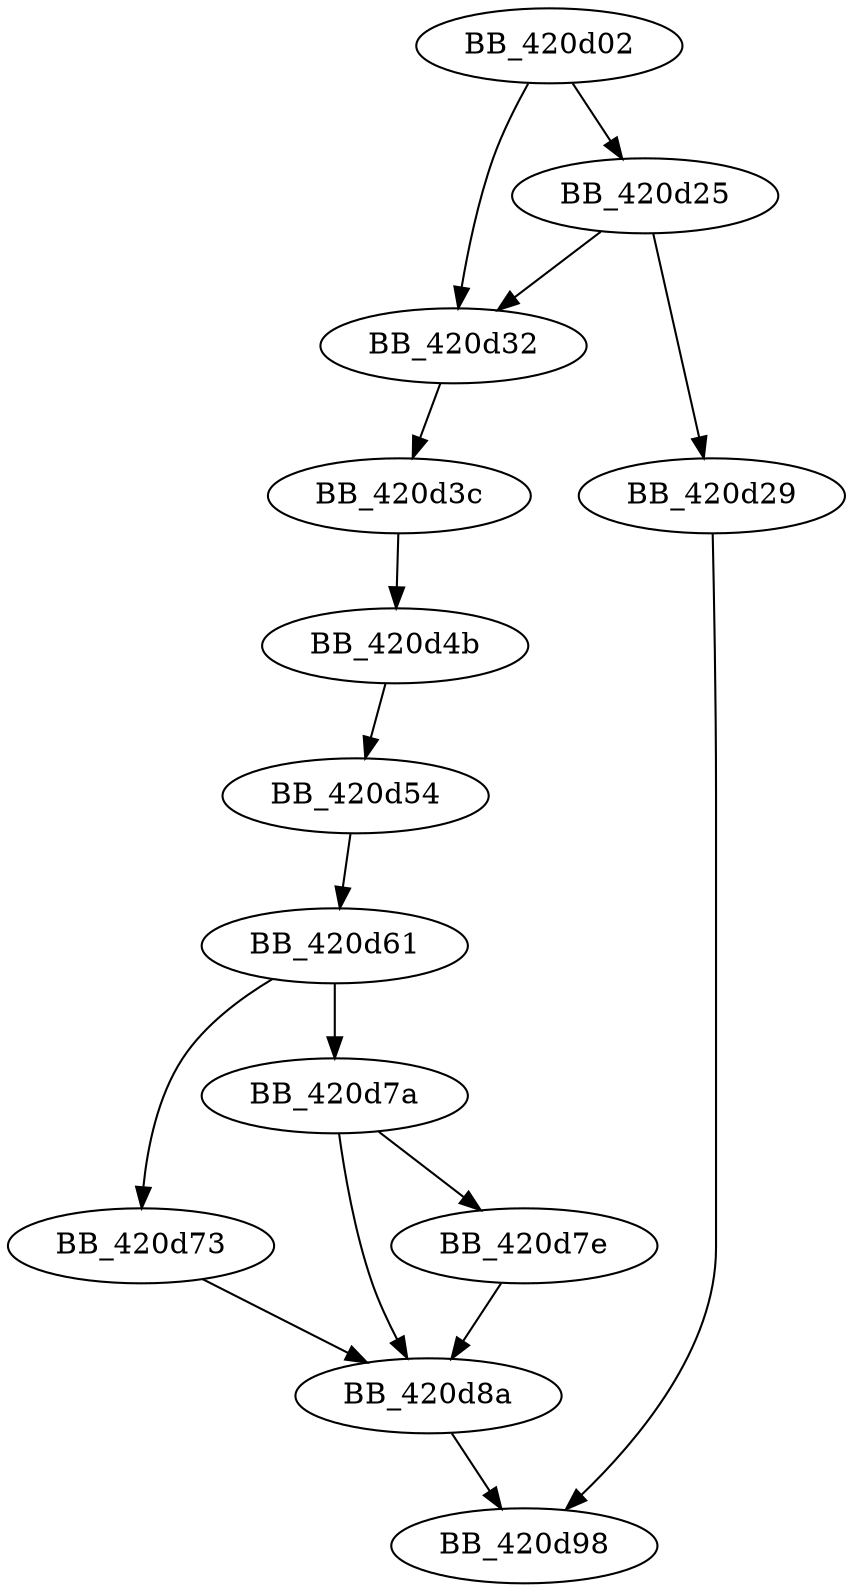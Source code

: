 DiGraph ___security_init_cookie{
BB_420d02->BB_420d25
BB_420d02->BB_420d32
BB_420d25->BB_420d29
BB_420d25->BB_420d32
BB_420d29->BB_420d98
BB_420d32->BB_420d3c
BB_420d3c->BB_420d4b
BB_420d4b->BB_420d54
BB_420d54->BB_420d61
BB_420d61->BB_420d73
BB_420d61->BB_420d7a
BB_420d73->BB_420d8a
BB_420d7a->BB_420d7e
BB_420d7a->BB_420d8a
BB_420d7e->BB_420d8a
BB_420d8a->BB_420d98
}
